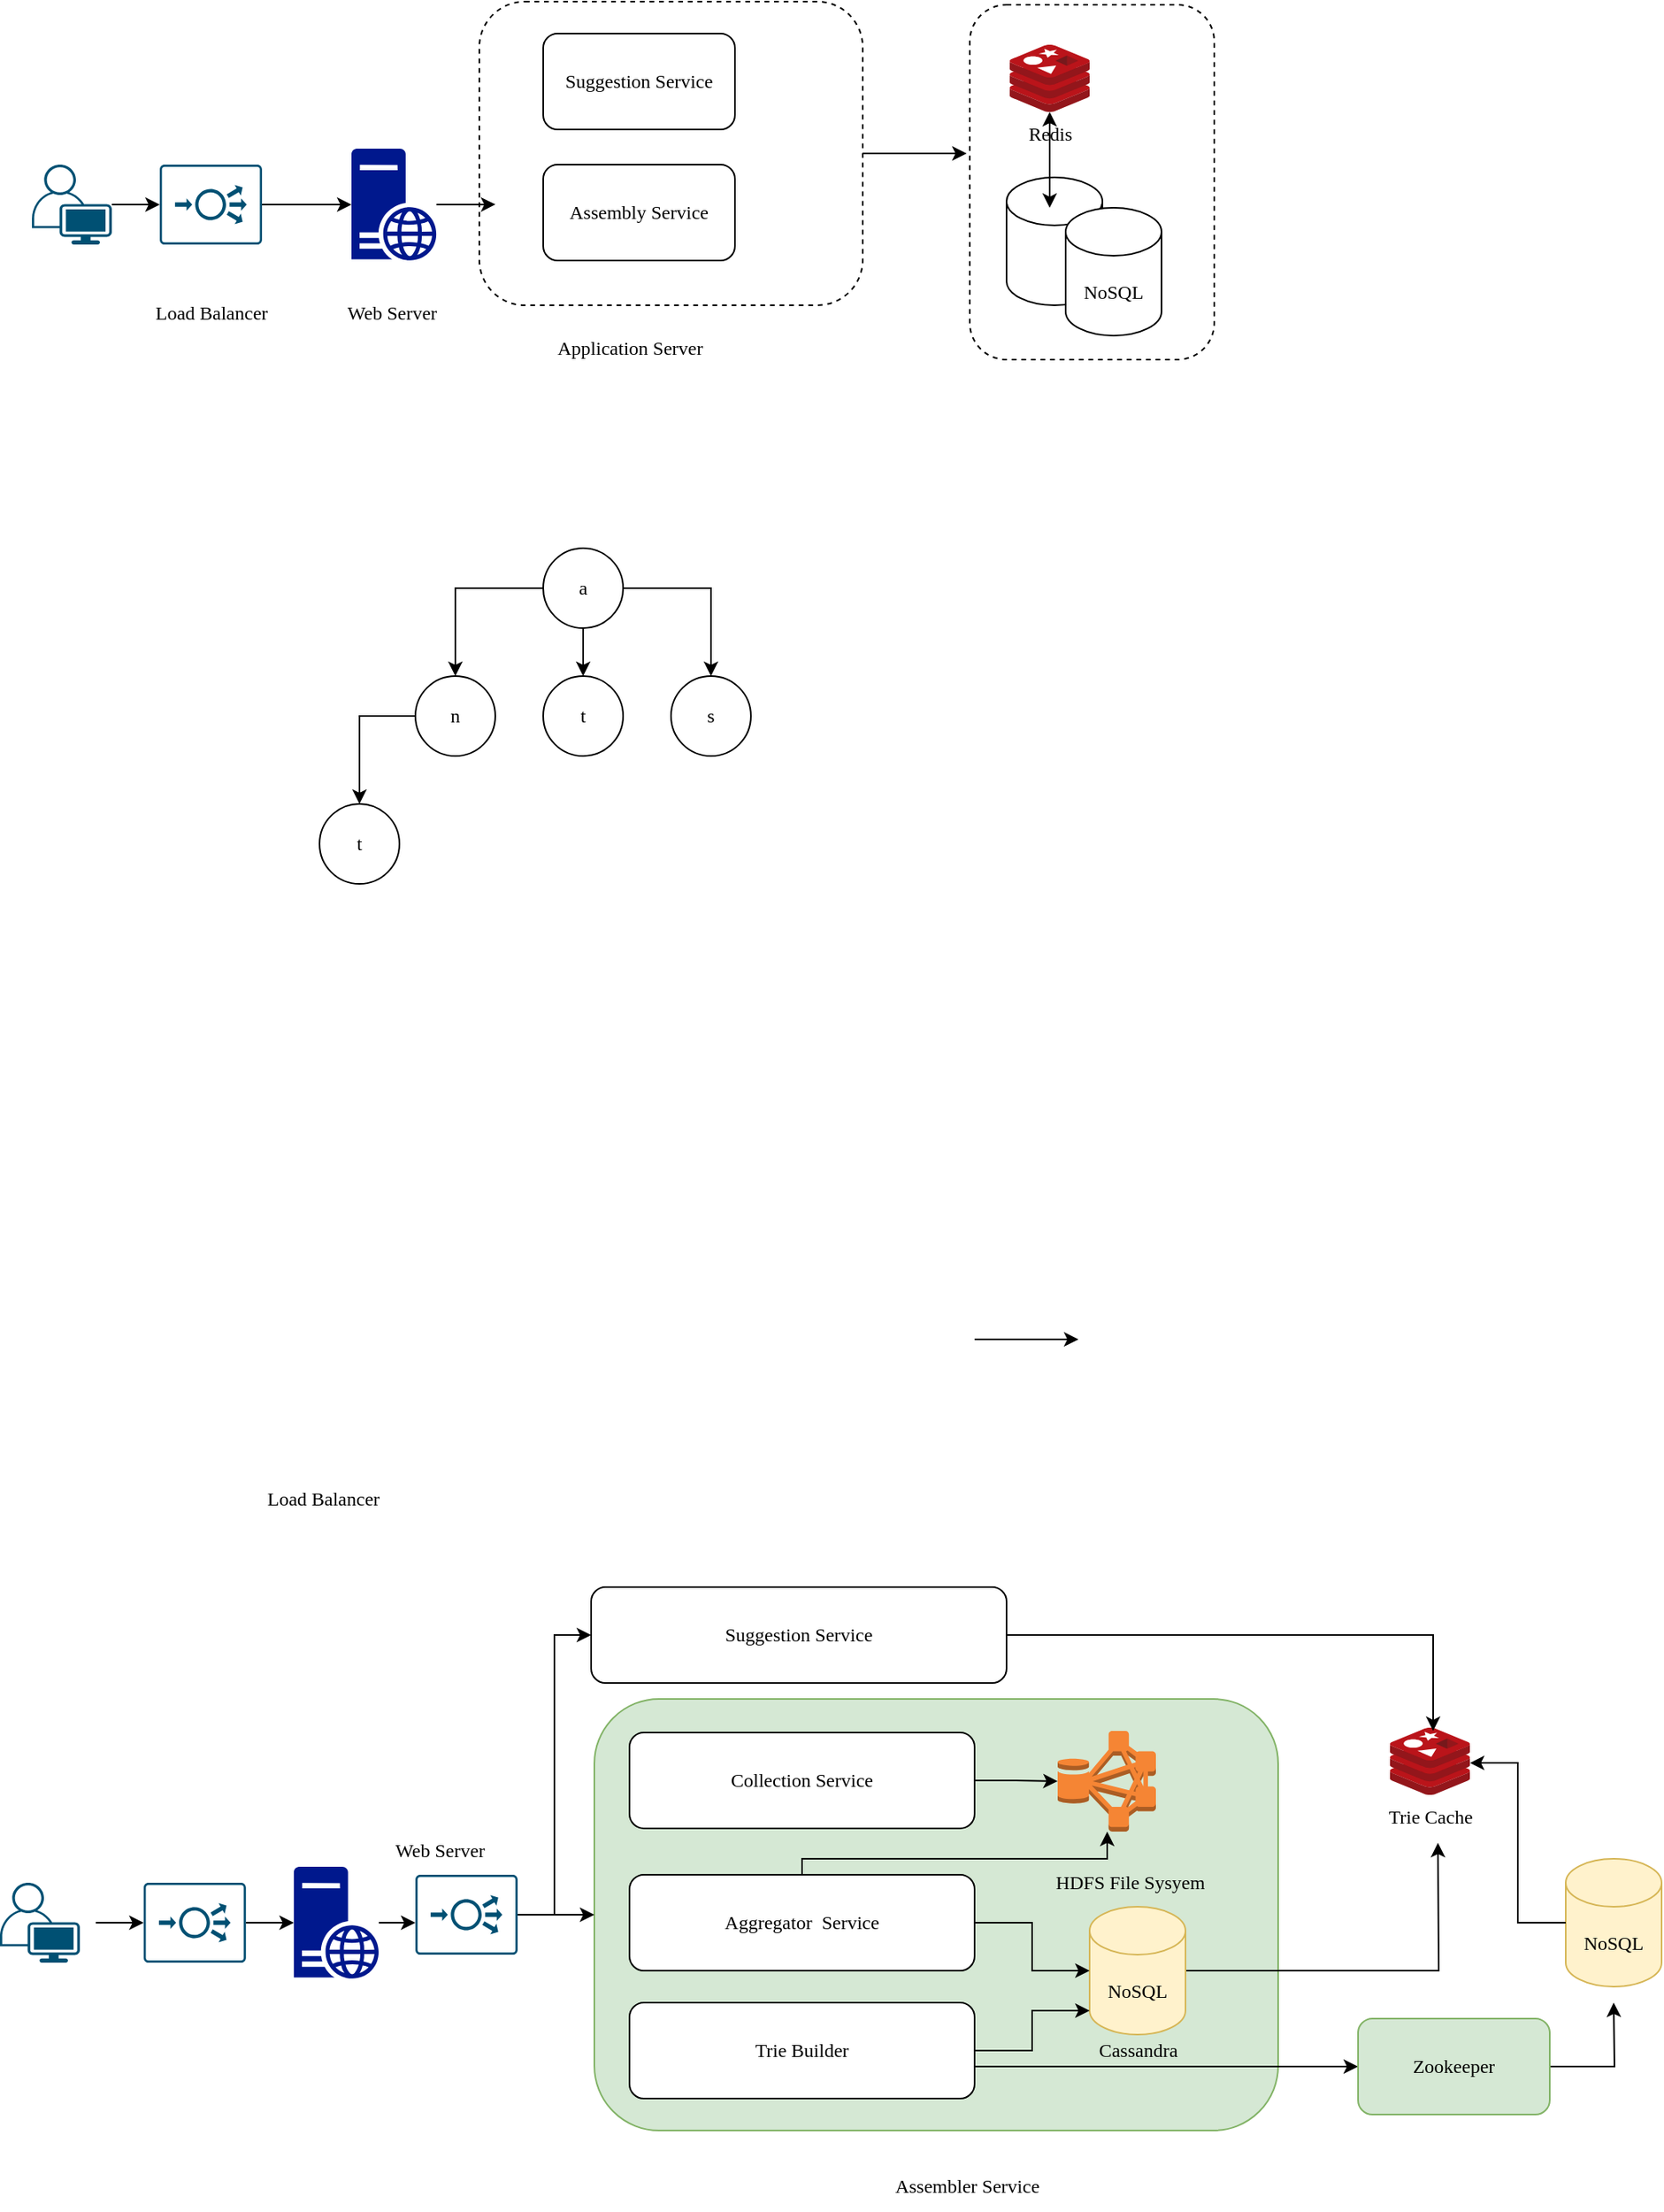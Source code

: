 <mxfile version="28.2.0">
  <diagram name="Page-1" id="xm03yF34A2DDh7p-T8MI">
    <mxGraphModel dx="1129" dy="627" grid="1" gridSize="10" guides="1" tooltips="1" connect="1" arrows="1" fold="1" page="1" pageScale="1" pageWidth="827" pageHeight="1169" math="0" shadow="0">
      <root>
        <mxCell id="0" />
        <mxCell id="1" parent="0" />
        <mxCell id="t-Y_T32VaQX0_hP-noUc-43" value="" style="rounded=1;whiteSpace=wrap;html=1;fontFamily=Excalifont;fillColor=#d5e8d4;strokeColor=#82b366;" vertex="1" parent="1">
          <mxGeometry x="392" y="1280" width="428" height="270" as="geometry" />
        </mxCell>
        <mxCell id="t-Y_T32VaQX0_hP-noUc-26" value="" style="rounded=1;whiteSpace=wrap;html=1;fillColor=none;dashed=1;fontFamily=Excalifont;" vertex="1" parent="1">
          <mxGeometry x="627" y="220" width="153" height="222" as="geometry" />
        </mxCell>
        <mxCell id="t-Y_T32VaQX0_hP-noUc-16" value="" style="rounded=1;whiteSpace=wrap;html=1;fillColor=none;dashed=1;fontFamily=Excalifont;" vertex="1" parent="1">
          <mxGeometry x="320" y="218" width="240" height="190" as="geometry" />
        </mxCell>
        <mxCell id="t-Y_T32VaQX0_hP-noUc-2" value="" style="points=[[0.35,0,0],[0.98,0.51,0],[1,0.71,0],[0.67,1,0],[0,0.795,0],[0,0.65,0]];verticalLabelPosition=bottom;sketch=0;html=1;verticalAlign=top;aspect=fixed;align=center;pointerEvents=1;shape=mxgraph.cisco19.user;fillColor=#005073;strokeColor=none;fontFamily=Excalifont;" vertex="1" parent="1">
          <mxGeometry x="40" y="320" width="50" height="50" as="geometry" />
        </mxCell>
        <mxCell id="t-Y_T32VaQX0_hP-noUc-5" value="" style="sketch=0;points=[[0.015,0.015,0],[0.985,0.015,0],[0.985,0.985,0],[0.015,0.985,0],[0.25,0,0],[0.5,0,0],[0.75,0,0],[1,0.25,0],[1,0.5,0],[1,0.75,0],[0.75,1,0],[0.5,1,0],[0.25,1,0],[0,0.75,0],[0,0.5,0],[0,0.25,0]];verticalLabelPosition=bottom;html=1;verticalAlign=top;aspect=fixed;align=center;pointerEvents=1;shape=mxgraph.cisco19.rect;prIcon=load_balancer;fillColor=none;strokeColor=#005073;fontFamily=Excalifont;" vertex="1" parent="1">
          <mxGeometry x="120" y="320" width="64" height="50" as="geometry" />
        </mxCell>
        <mxCell id="t-Y_T32VaQX0_hP-noUc-6" value="Suggestion Service" style="rounded=1;whiteSpace=wrap;html=1;fontFamily=Excalifont;" vertex="1" parent="1">
          <mxGeometry x="360" y="238" width="120" height="60" as="geometry" />
        </mxCell>
        <mxCell id="t-Y_T32VaQX0_hP-noUc-7" value="Assembly Service" style="rounded=1;whiteSpace=wrap;html=1;fontFamily=Excalifont;" vertex="1" parent="1">
          <mxGeometry x="360" y="320" width="120" height="60" as="geometry" />
        </mxCell>
        <mxCell id="t-Y_T32VaQX0_hP-noUc-9" value="" style="shape=cylinder3;whiteSpace=wrap;html=1;boundedLbl=1;backgroundOutline=1;size=15;fontFamily=Excalifont;" vertex="1" parent="1">
          <mxGeometry x="650" y="328" width="60" height="80" as="geometry" />
        </mxCell>
        <mxCell id="t-Y_T32VaQX0_hP-noUc-13" value="Redis" style="image;sketch=0;aspect=fixed;html=1;points=[];align=center;fontSize=12;image=img/lib/mscae/Cache_Redis_Product.svg;fontFamily=Excalifont;" vertex="1" parent="1">
          <mxGeometry x="652" y="245" width="50" height="42" as="geometry" />
        </mxCell>
        <mxCell id="t-Y_T32VaQX0_hP-noUc-15" value="" style="sketch=0;aspect=fixed;pointerEvents=1;shadow=0;dashed=0;html=1;strokeColor=none;labelPosition=center;verticalLabelPosition=bottom;verticalAlign=top;align=center;fillColor=#00188D;shape=mxgraph.mscae.enterprise.web_server;fontFamily=Excalifont;" vertex="1" parent="1">
          <mxGeometry x="240" y="310" width="53.2" height="70" as="geometry" />
        </mxCell>
        <mxCell id="t-Y_T32VaQX0_hP-noUc-18" style="edgeStyle=orthogonalEdgeStyle;rounded=0;orthogonalLoop=1;jettySize=auto;html=1;entryX=0;entryY=0.5;entryDx=0;entryDy=0;entryPerimeter=0;fontFamily=Excalifont;" edge="1" parent="1" source="t-Y_T32VaQX0_hP-noUc-2" target="t-Y_T32VaQX0_hP-noUc-5">
          <mxGeometry relative="1" as="geometry" />
        </mxCell>
        <mxCell id="t-Y_T32VaQX0_hP-noUc-19" style="edgeStyle=orthogonalEdgeStyle;rounded=0;orthogonalLoop=1;jettySize=auto;html=1;entryX=0;entryY=0.5;entryDx=0;entryDy=0;entryPerimeter=0;fontFamily=Excalifont;" edge="1" parent="1" source="t-Y_T32VaQX0_hP-noUc-5" target="t-Y_T32VaQX0_hP-noUc-15">
          <mxGeometry relative="1" as="geometry" />
        </mxCell>
        <mxCell id="t-Y_T32VaQX0_hP-noUc-20" style="edgeStyle=orthogonalEdgeStyle;rounded=0;orthogonalLoop=1;jettySize=auto;html=1;entryX=0.042;entryY=0.668;entryDx=0;entryDy=0;entryPerimeter=0;fontFamily=Excalifont;" edge="1" parent="1" source="t-Y_T32VaQX0_hP-noUc-15" target="t-Y_T32VaQX0_hP-noUc-16">
          <mxGeometry relative="1" as="geometry" />
        </mxCell>
        <mxCell id="t-Y_T32VaQX0_hP-noUc-21" value="Web Server" style="text;html=1;align=center;verticalAlign=middle;resizable=0;points=[];autosize=1;strokeColor=none;fillColor=none;fontFamily=Excalifont;" vertex="1" parent="1">
          <mxGeometry x="220" y="398" width="90" height="30" as="geometry" />
        </mxCell>
        <mxCell id="t-Y_T32VaQX0_hP-noUc-22" value="Application Server" style="text;html=1;align=center;verticalAlign=middle;resizable=0;points=[];autosize=1;strokeColor=none;fillColor=none;fontFamily=Excalifont;" vertex="1" parent="1">
          <mxGeometry x="349" y="420" width="130" height="30" as="geometry" />
        </mxCell>
        <mxCell id="t-Y_T32VaQX0_hP-noUc-23" value="Load Balancer" style="text;html=1;align=center;verticalAlign=middle;resizable=0;points=[];autosize=1;strokeColor=none;fillColor=none;fontFamily=Excalifont;" vertex="1" parent="1">
          <mxGeometry x="97" y="398" width="110" height="30" as="geometry" />
        </mxCell>
        <mxCell id="t-Y_T32VaQX0_hP-noUc-24" value="NoSQL" style="shape=cylinder3;whiteSpace=wrap;html=1;boundedLbl=1;backgroundOutline=1;size=15;fontFamily=Excalifont;" vertex="1" parent="1">
          <mxGeometry x="687" y="347" width="60" height="80" as="geometry" />
        </mxCell>
        <mxCell id="t-Y_T32VaQX0_hP-noUc-25" style="edgeStyle=orthogonalEdgeStyle;rounded=0;orthogonalLoop=1;jettySize=auto;html=1;entryX=0.45;entryY=0.238;entryDx=0;entryDy=0;entryPerimeter=0;startArrow=classic;startFill=1;fontFamily=Excalifont;" edge="1" parent="1" source="t-Y_T32VaQX0_hP-noUc-13" target="t-Y_T32VaQX0_hP-noUc-9">
          <mxGeometry relative="1" as="geometry" />
        </mxCell>
        <mxCell id="t-Y_T32VaQX0_hP-noUc-27" style="edgeStyle=orthogonalEdgeStyle;rounded=0;orthogonalLoop=1;jettySize=auto;html=1;entryX=-0.013;entryY=0.419;entryDx=0;entryDy=0;entryPerimeter=0;fontFamily=Excalifont;" edge="1" parent="1" source="t-Y_T32VaQX0_hP-noUc-16" target="t-Y_T32VaQX0_hP-noUc-26">
          <mxGeometry relative="1" as="geometry" />
        </mxCell>
        <mxCell id="t-Y_T32VaQX0_hP-noUc-33" style="edgeStyle=orthogonalEdgeStyle;rounded=0;orthogonalLoop=1;jettySize=auto;html=1;entryX=0.5;entryY=0;entryDx=0;entryDy=0;fontFamily=Excalifont;" edge="1" parent="1" source="t-Y_T32VaQX0_hP-noUc-29" target="t-Y_T32VaQX0_hP-noUc-30">
          <mxGeometry relative="1" as="geometry" />
        </mxCell>
        <mxCell id="t-Y_T32VaQX0_hP-noUc-34" style="edgeStyle=orthogonalEdgeStyle;rounded=0;orthogonalLoop=1;jettySize=auto;html=1;entryX=0.5;entryY=0;entryDx=0;entryDy=0;fontFamily=Excalifont;" edge="1" parent="1" source="t-Y_T32VaQX0_hP-noUc-29" target="t-Y_T32VaQX0_hP-noUc-31">
          <mxGeometry relative="1" as="geometry" />
        </mxCell>
        <mxCell id="t-Y_T32VaQX0_hP-noUc-35" style="edgeStyle=orthogonalEdgeStyle;rounded=0;orthogonalLoop=1;jettySize=auto;html=1;entryX=0.5;entryY=0;entryDx=0;entryDy=0;fontFamily=Excalifont;" edge="1" parent="1" source="t-Y_T32VaQX0_hP-noUc-29" target="t-Y_T32VaQX0_hP-noUc-32">
          <mxGeometry relative="1" as="geometry" />
        </mxCell>
        <mxCell id="t-Y_T32VaQX0_hP-noUc-29" value="a" style="ellipse;whiteSpace=wrap;html=1;aspect=fixed;fillColor=none;fontFamily=Excalifont;" vertex="1" parent="1">
          <mxGeometry x="360" y="560" width="50" height="50" as="geometry" />
        </mxCell>
        <mxCell id="t-Y_T32VaQX0_hP-noUc-37" style="edgeStyle=orthogonalEdgeStyle;rounded=0;orthogonalLoop=1;jettySize=auto;html=1;entryX=0.5;entryY=0;entryDx=0;entryDy=0;fontFamily=Excalifont;" edge="1" parent="1" source="t-Y_T32VaQX0_hP-noUc-30" target="t-Y_T32VaQX0_hP-noUc-36">
          <mxGeometry relative="1" as="geometry" />
        </mxCell>
        <mxCell id="t-Y_T32VaQX0_hP-noUc-30" value="n" style="ellipse;whiteSpace=wrap;html=1;aspect=fixed;fillColor=none;fontFamily=Excalifont;" vertex="1" parent="1">
          <mxGeometry x="280" y="640" width="50" height="50" as="geometry" />
        </mxCell>
        <mxCell id="t-Y_T32VaQX0_hP-noUc-31" value="t" style="ellipse;whiteSpace=wrap;html=1;aspect=fixed;fillColor=none;fontFamily=Excalifont;" vertex="1" parent="1">
          <mxGeometry x="360" y="640" width="50" height="50" as="geometry" />
        </mxCell>
        <mxCell id="t-Y_T32VaQX0_hP-noUc-32" value="s" style="ellipse;whiteSpace=wrap;html=1;aspect=fixed;fillColor=none;fontFamily=Excalifont;" vertex="1" parent="1">
          <mxGeometry x="440" y="640" width="50" height="50" as="geometry" />
        </mxCell>
        <mxCell id="t-Y_T32VaQX0_hP-noUc-36" value="t" style="ellipse;whiteSpace=wrap;html=1;aspect=fixed;fillColor=none;fontFamily=Excalifont;" vertex="1" parent="1">
          <mxGeometry x="220" y="720" width="50" height="50" as="geometry" />
        </mxCell>
        <mxCell id="t-Y_T32VaQX0_hP-noUc-40" value="" style="points=[[0.35,0,0],[0.98,0.51,0],[1,0.71,0],[0.67,1,0],[0,0.795,0],[0,0.65,0]];verticalLabelPosition=bottom;sketch=0;html=1;verticalAlign=top;aspect=fixed;align=center;pointerEvents=1;shape=mxgraph.cisco19.user;fillColor=#005073;strokeColor=none;fontFamily=Excalifont;" vertex="1" parent="1">
          <mxGeometry x="20" y="1395" width="50" height="50" as="geometry" />
        </mxCell>
        <mxCell id="t-Y_T32VaQX0_hP-noUc-41" value="" style="sketch=0;points=[[0.015,0.015,0],[0.985,0.015,0],[0.985,0.985,0],[0.015,0.985,0],[0.25,0,0],[0.5,0,0],[0.75,0,0],[1,0.25,0],[1,0.5,0],[1,0.75,0],[0.75,1,0],[0.5,1,0],[0.25,1,0],[0,0.75,0],[0,0.5,0],[0,0.25,0]];verticalLabelPosition=bottom;html=1;verticalAlign=top;aspect=fixed;align=center;pointerEvents=1;shape=mxgraph.cisco19.rect;prIcon=load_balancer;fillColor=none;strokeColor=#005073;fontFamily=Excalifont;" vertex="1" parent="1">
          <mxGeometry x="109.92" y="1395" width="64" height="50" as="geometry" />
        </mxCell>
        <mxCell id="t-Y_T32VaQX0_hP-noUc-42" value="Suggestion Service" style="rounded=1;whiteSpace=wrap;html=1;fontFamily=Excalifont;" vertex="1" parent="1">
          <mxGeometry x="390" y="1210" width="260" height="60" as="geometry" />
        </mxCell>
        <mxCell id="t-Y_T32VaQX0_hP-noUc-45" value="Trie Cache" style="image;sketch=0;aspect=fixed;html=1;points=[];align=center;fontSize=12;image=img/lib/mscae/Cache_Redis_Product.svg;fontFamily=Excalifont;" vertex="1" parent="1">
          <mxGeometry x="890" y="1298" width="50" height="42" as="geometry" />
        </mxCell>
        <mxCell id="t-Y_T32VaQX0_hP-noUc-46" value="" style="sketch=0;aspect=fixed;pointerEvents=1;shadow=0;dashed=0;html=1;strokeColor=none;labelPosition=center;verticalLabelPosition=bottom;verticalAlign=top;align=center;fillColor=#00188D;shape=mxgraph.mscae.enterprise.web_server;fontFamily=Excalifont;" vertex="1" parent="1">
          <mxGeometry x="203.92" y="1385" width="53.2" height="70" as="geometry" />
        </mxCell>
        <mxCell id="t-Y_T32VaQX0_hP-noUc-47" style="edgeStyle=orthogonalEdgeStyle;rounded=0;orthogonalLoop=1;jettySize=auto;html=1;entryX=0;entryY=0.5;entryDx=0;entryDy=0;entryPerimeter=0;fontFamily=Excalifont;" edge="1" parent="1" target="t-Y_T32VaQX0_hP-noUc-41">
          <mxGeometry relative="1" as="geometry">
            <mxPoint x="79.92" y="1420" as="sourcePoint" />
          </mxGeometry>
        </mxCell>
        <mxCell id="t-Y_T32VaQX0_hP-noUc-48" style="edgeStyle=orthogonalEdgeStyle;rounded=0;orthogonalLoop=1;jettySize=auto;html=1;entryX=0;entryY=0.5;entryDx=0;entryDy=0;entryPerimeter=0;fontFamily=Excalifont;" edge="1" parent="1" source="t-Y_T32VaQX0_hP-noUc-41" target="t-Y_T32VaQX0_hP-noUc-46">
          <mxGeometry relative="1" as="geometry" />
        </mxCell>
        <mxCell id="t-Y_T32VaQX0_hP-noUc-50" value="Web Server" style="text;html=1;align=center;verticalAlign=middle;resizable=0;points=[];autosize=1;strokeColor=none;fillColor=none;fontFamily=Excalifont;" vertex="1" parent="1">
          <mxGeometry x="250" y="1360" width="90" height="30" as="geometry" />
        </mxCell>
        <mxCell id="t-Y_T32VaQX0_hP-noUc-52" value="Load Balancer" style="text;html=1;align=center;verticalAlign=middle;resizable=0;points=[];autosize=1;strokeColor=none;fillColor=none;fontFamily=Excalifont;" vertex="1" parent="1">
          <mxGeometry x="167" y="1140" width="110" height="30" as="geometry" />
        </mxCell>
        <mxCell id="t-Y_T32VaQX0_hP-noUc-69" style="edgeStyle=orthogonalEdgeStyle;rounded=0;orthogonalLoop=1;jettySize=auto;html=1;fontFamily=Excalifont;" edge="1" parent="1" source="t-Y_T32VaQX0_hP-noUc-53">
          <mxGeometry relative="1" as="geometry">
            <mxPoint x="920" y="1370" as="targetPoint" />
          </mxGeometry>
        </mxCell>
        <mxCell id="t-Y_T32VaQX0_hP-noUc-53" value="NoSQL" style="shape=cylinder3;whiteSpace=wrap;html=1;boundedLbl=1;backgroundOutline=1;size=15;fontFamily=Excalifont;fillColor=#fff2cc;strokeColor=#d6b656;" vertex="1" parent="1">
          <mxGeometry x="702" y="1410" width="60" height="80" as="geometry" />
        </mxCell>
        <mxCell id="t-Y_T32VaQX0_hP-noUc-55" style="edgeStyle=orthogonalEdgeStyle;rounded=0;orthogonalLoop=1;jettySize=auto;html=1;entryX=-0.013;entryY=0.419;entryDx=0;entryDy=0;entryPerimeter=0;fontFamily=Excalifont;" edge="1" parent="1">
          <mxGeometry relative="1" as="geometry">
            <mxPoint x="630" y="1055.018" as="sourcePoint" />
            <mxPoint x="695.011" y="1055.018" as="targetPoint" />
          </mxGeometry>
        </mxCell>
        <mxCell id="t-Y_T32VaQX0_hP-noUc-56" value="Collection Service" style="rounded=1;whiteSpace=wrap;html=1;fontFamily=Excalifont;" vertex="1" parent="1">
          <mxGeometry x="414" y="1301" width="216" height="60" as="geometry" />
        </mxCell>
        <mxCell id="t-Y_T32VaQX0_hP-noUc-67" style="edgeStyle=orthogonalEdgeStyle;rounded=0;orthogonalLoop=1;jettySize=auto;html=1;fontFamily=Excalifont;" edge="1" parent="1" source="t-Y_T32VaQX0_hP-noUc-58" target="t-Y_T32VaQX0_hP-noUc-53">
          <mxGeometry relative="1" as="geometry" />
        </mxCell>
        <mxCell id="t-Y_T32VaQX0_hP-noUc-76" style="edgeStyle=orthogonalEdgeStyle;rounded=0;orthogonalLoop=1;jettySize=auto;html=1;fontFamily=Excalifont;" edge="1" parent="1" source="t-Y_T32VaQX0_hP-noUc-58" target="t-Y_T32VaQX0_hP-noUc-63">
          <mxGeometry relative="1" as="geometry">
            <Array as="points">
              <mxPoint x="522" y="1380" />
              <mxPoint x="713" y="1380" />
            </Array>
          </mxGeometry>
        </mxCell>
        <mxCell id="t-Y_T32VaQX0_hP-noUc-58" value="Aggregator&amp;nbsp; Service" style="rounded=1;whiteSpace=wrap;html=1;fontFamily=Excalifont;" vertex="1" parent="1">
          <mxGeometry x="414" y="1390" width="216" height="60" as="geometry" />
        </mxCell>
        <mxCell id="t-Y_T32VaQX0_hP-noUc-72" style="edgeStyle=orthogonalEdgeStyle;rounded=0;orthogonalLoop=1;jettySize=auto;html=1;entryX=0;entryY=0.5;entryDx=0;entryDy=0;fontFamily=Excalifont;" edge="1" parent="1" source="t-Y_T32VaQX0_hP-noUc-59" target="t-Y_T32VaQX0_hP-noUc-70">
          <mxGeometry relative="1" as="geometry">
            <Array as="points">
              <mxPoint x="855" y="1510" />
            </Array>
          </mxGeometry>
        </mxCell>
        <mxCell id="t-Y_T32VaQX0_hP-noUc-59" value="Trie Builder" style="rounded=1;whiteSpace=wrap;html=1;fontFamily=Excalifont;" vertex="1" parent="1">
          <mxGeometry x="414" y="1470" width="216" height="60" as="geometry" />
        </mxCell>
        <mxCell id="t-Y_T32VaQX0_hP-noUc-62" value="HDFS File Sysyem" style="text;html=1;align=center;verticalAlign=middle;resizable=0;points=[];autosize=1;strokeColor=none;fillColor=none;fontFamily=Excalifont;" vertex="1" parent="1">
          <mxGeometry x="662" y="1380" width="130" height="30" as="geometry" />
        </mxCell>
        <mxCell id="t-Y_T32VaQX0_hP-noUc-63" value="" style="outlineConnect=0;dashed=0;verticalLabelPosition=bottom;verticalAlign=top;align=center;html=1;shape=mxgraph.aws3.hdfs_cluster;fillColor=#F58534;gradientColor=none;fontFamily=Excalifont;" vertex="1" parent="1">
          <mxGeometry x="682" y="1300" width="61.5" height="63" as="geometry" />
        </mxCell>
        <mxCell id="t-Y_T32VaQX0_hP-noUc-65" value="Cassandra" style="text;html=1;align=center;verticalAlign=middle;resizable=0;points=[];autosize=1;strokeColor=none;fillColor=none;fontFamily=Excalifont;" vertex="1" parent="1">
          <mxGeometry x="692" y="1485" width="80" height="30" as="geometry" />
        </mxCell>
        <mxCell id="t-Y_T32VaQX0_hP-noUc-66" style="edgeStyle=orthogonalEdgeStyle;rounded=0;orthogonalLoop=1;jettySize=auto;html=1;entryX=0;entryY=0.5;entryDx=0;entryDy=0;entryPerimeter=0;fontFamily=Excalifont;" edge="1" parent="1" source="t-Y_T32VaQX0_hP-noUc-56" target="t-Y_T32VaQX0_hP-noUc-63">
          <mxGeometry relative="1" as="geometry" />
        </mxCell>
        <mxCell id="t-Y_T32VaQX0_hP-noUc-68" style="edgeStyle=orthogonalEdgeStyle;rounded=0;orthogonalLoop=1;jettySize=auto;html=1;entryX=0.54;entryY=0.048;entryDx=0;entryDy=0;entryPerimeter=0;fontFamily=Excalifont;" edge="1" parent="1" source="t-Y_T32VaQX0_hP-noUc-42" target="t-Y_T32VaQX0_hP-noUc-45">
          <mxGeometry relative="1" as="geometry" />
        </mxCell>
        <mxCell id="t-Y_T32VaQX0_hP-noUc-74" style="edgeStyle=orthogonalEdgeStyle;rounded=0;orthogonalLoop=1;jettySize=auto;html=1;fontFamily=Excalifont;" edge="1" parent="1" source="t-Y_T32VaQX0_hP-noUc-70">
          <mxGeometry relative="1" as="geometry">
            <mxPoint x="1030" y="1470" as="targetPoint" />
          </mxGeometry>
        </mxCell>
        <mxCell id="t-Y_T32VaQX0_hP-noUc-70" value="Zookeeper" style="rounded=1;whiteSpace=wrap;html=1;fillColor=#d5e8d4;strokeColor=#82b366;fontFamily=Excalifont;" vertex="1" parent="1">
          <mxGeometry x="870" y="1480" width="120" height="60" as="geometry" />
        </mxCell>
        <mxCell id="t-Y_T32VaQX0_hP-noUc-71" value="NoSQL" style="shape=cylinder3;whiteSpace=wrap;html=1;boundedLbl=1;backgroundOutline=1;size=15;fontFamily=Excalifont;fillColor=#fff2cc;strokeColor=#d6b656;" vertex="1" parent="1">
          <mxGeometry x="1000" y="1380" width="60" height="80" as="geometry" />
        </mxCell>
        <mxCell id="t-Y_T32VaQX0_hP-noUc-75" style="edgeStyle=orthogonalEdgeStyle;rounded=0;orthogonalLoop=1;jettySize=auto;html=1;entryX=1;entryY=0.524;entryDx=0;entryDy=0;entryPerimeter=0;fontFamily=Excalifont;" edge="1" parent="1" source="t-Y_T32VaQX0_hP-noUc-71" target="t-Y_T32VaQX0_hP-noUc-45">
          <mxGeometry relative="1" as="geometry" />
        </mxCell>
        <mxCell id="t-Y_T32VaQX0_hP-noUc-78" style="edgeStyle=orthogonalEdgeStyle;rounded=0;orthogonalLoop=1;jettySize=auto;html=1;entryX=0;entryY=0.5;entryDx=0;entryDy=0;fontFamily=Excalifont;" edge="1" parent="1" source="t-Y_T32VaQX0_hP-noUc-77" target="t-Y_T32VaQX0_hP-noUc-42">
          <mxGeometry relative="1" as="geometry" />
        </mxCell>
        <mxCell id="t-Y_T32VaQX0_hP-noUc-79" style="edgeStyle=orthogonalEdgeStyle;rounded=0;orthogonalLoop=1;jettySize=auto;html=1;entryX=0;entryY=0.5;entryDx=0;entryDy=0;fontFamily=Excalifont;" edge="1" parent="1" source="t-Y_T32VaQX0_hP-noUc-77" target="t-Y_T32VaQX0_hP-noUc-43">
          <mxGeometry relative="1" as="geometry" />
        </mxCell>
        <mxCell id="t-Y_T32VaQX0_hP-noUc-77" value="" style="sketch=0;points=[[0.015,0.015,0],[0.985,0.015,0],[0.985,0.985,0],[0.015,0.985,0],[0.25,0,0],[0.5,0,0],[0.75,0,0],[1,0.25,0],[1,0.5,0],[1,0.75,0],[0.75,1,0],[0.5,1,0],[0.25,1,0],[0,0.75,0],[0,0.5,0],[0,0.25,0]];verticalLabelPosition=bottom;html=1;verticalAlign=top;aspect=fixed;align=center;pointerEvents=1;shape=mxgraph.cisco19.rect;prIcon=load_balancer;fillColor=none;strokeColor=#005073;fontFamily=Excalifont;" vertex="1" parent="1">
          <mxGeometry x="280" y="1390" width="64" height="50" as="geometry" />
        </mxCell>
        <mxCell id="t-Y_T32VaQX0_hP-noUc-82" style="edgeStyle=orthogonalEdgeStyle;rounded=0;orthogonalLoop=1;jettySize=auto;html=1;entryX=0;entryY=0.6;entryDx=0;entryDy=0;entryPerimeter=0;fontFamily=Excalifont;" edge="1" parent="1" source="t-Y_T32VaQX0_hP-noUc-46" target="t-Y_T32VaQX0_hP-noUc-77">
          <mxGeometry relative="1" as="geometry" />
        </mxCell>
        <mxCell id="t-Y_T32VaQX0_hP-noUc-83" style="edgeStyle=orthogonalEdgeStyle;rounded=0;orthogonalLoop=1;jettySize=auto;html=1;entryX=0;entryY=1;entryDx=0;entryDy=-15;entryPerimeter=0;fontFamily=Excalifont;" edge="1" parent="1" source="t-Y_T32VaQX0_hP-noUc-59" target="t-Y_T32VaQX0_hP-noUc-53">
          <mxGeometry relative="1" as="geometry" />
        </mxCell>
        <mxCell id="t-Y_T32VaQX0_hP-noUc-84" value="Assembler Service" style="text;html=1;align=center;verticalAlign=middle;resizable=0;points=[];autosize=1;strokeColor=none;fillColor=none;fontFamily=Excalifont;" vertex="1" parent="1">
          <mxGeometry x="560" y="1570" width="130" height="30" as="geometry" />
        </mxCell>
      </root>
    </mxGraphModel>
  </diagram>
</mxfile>

